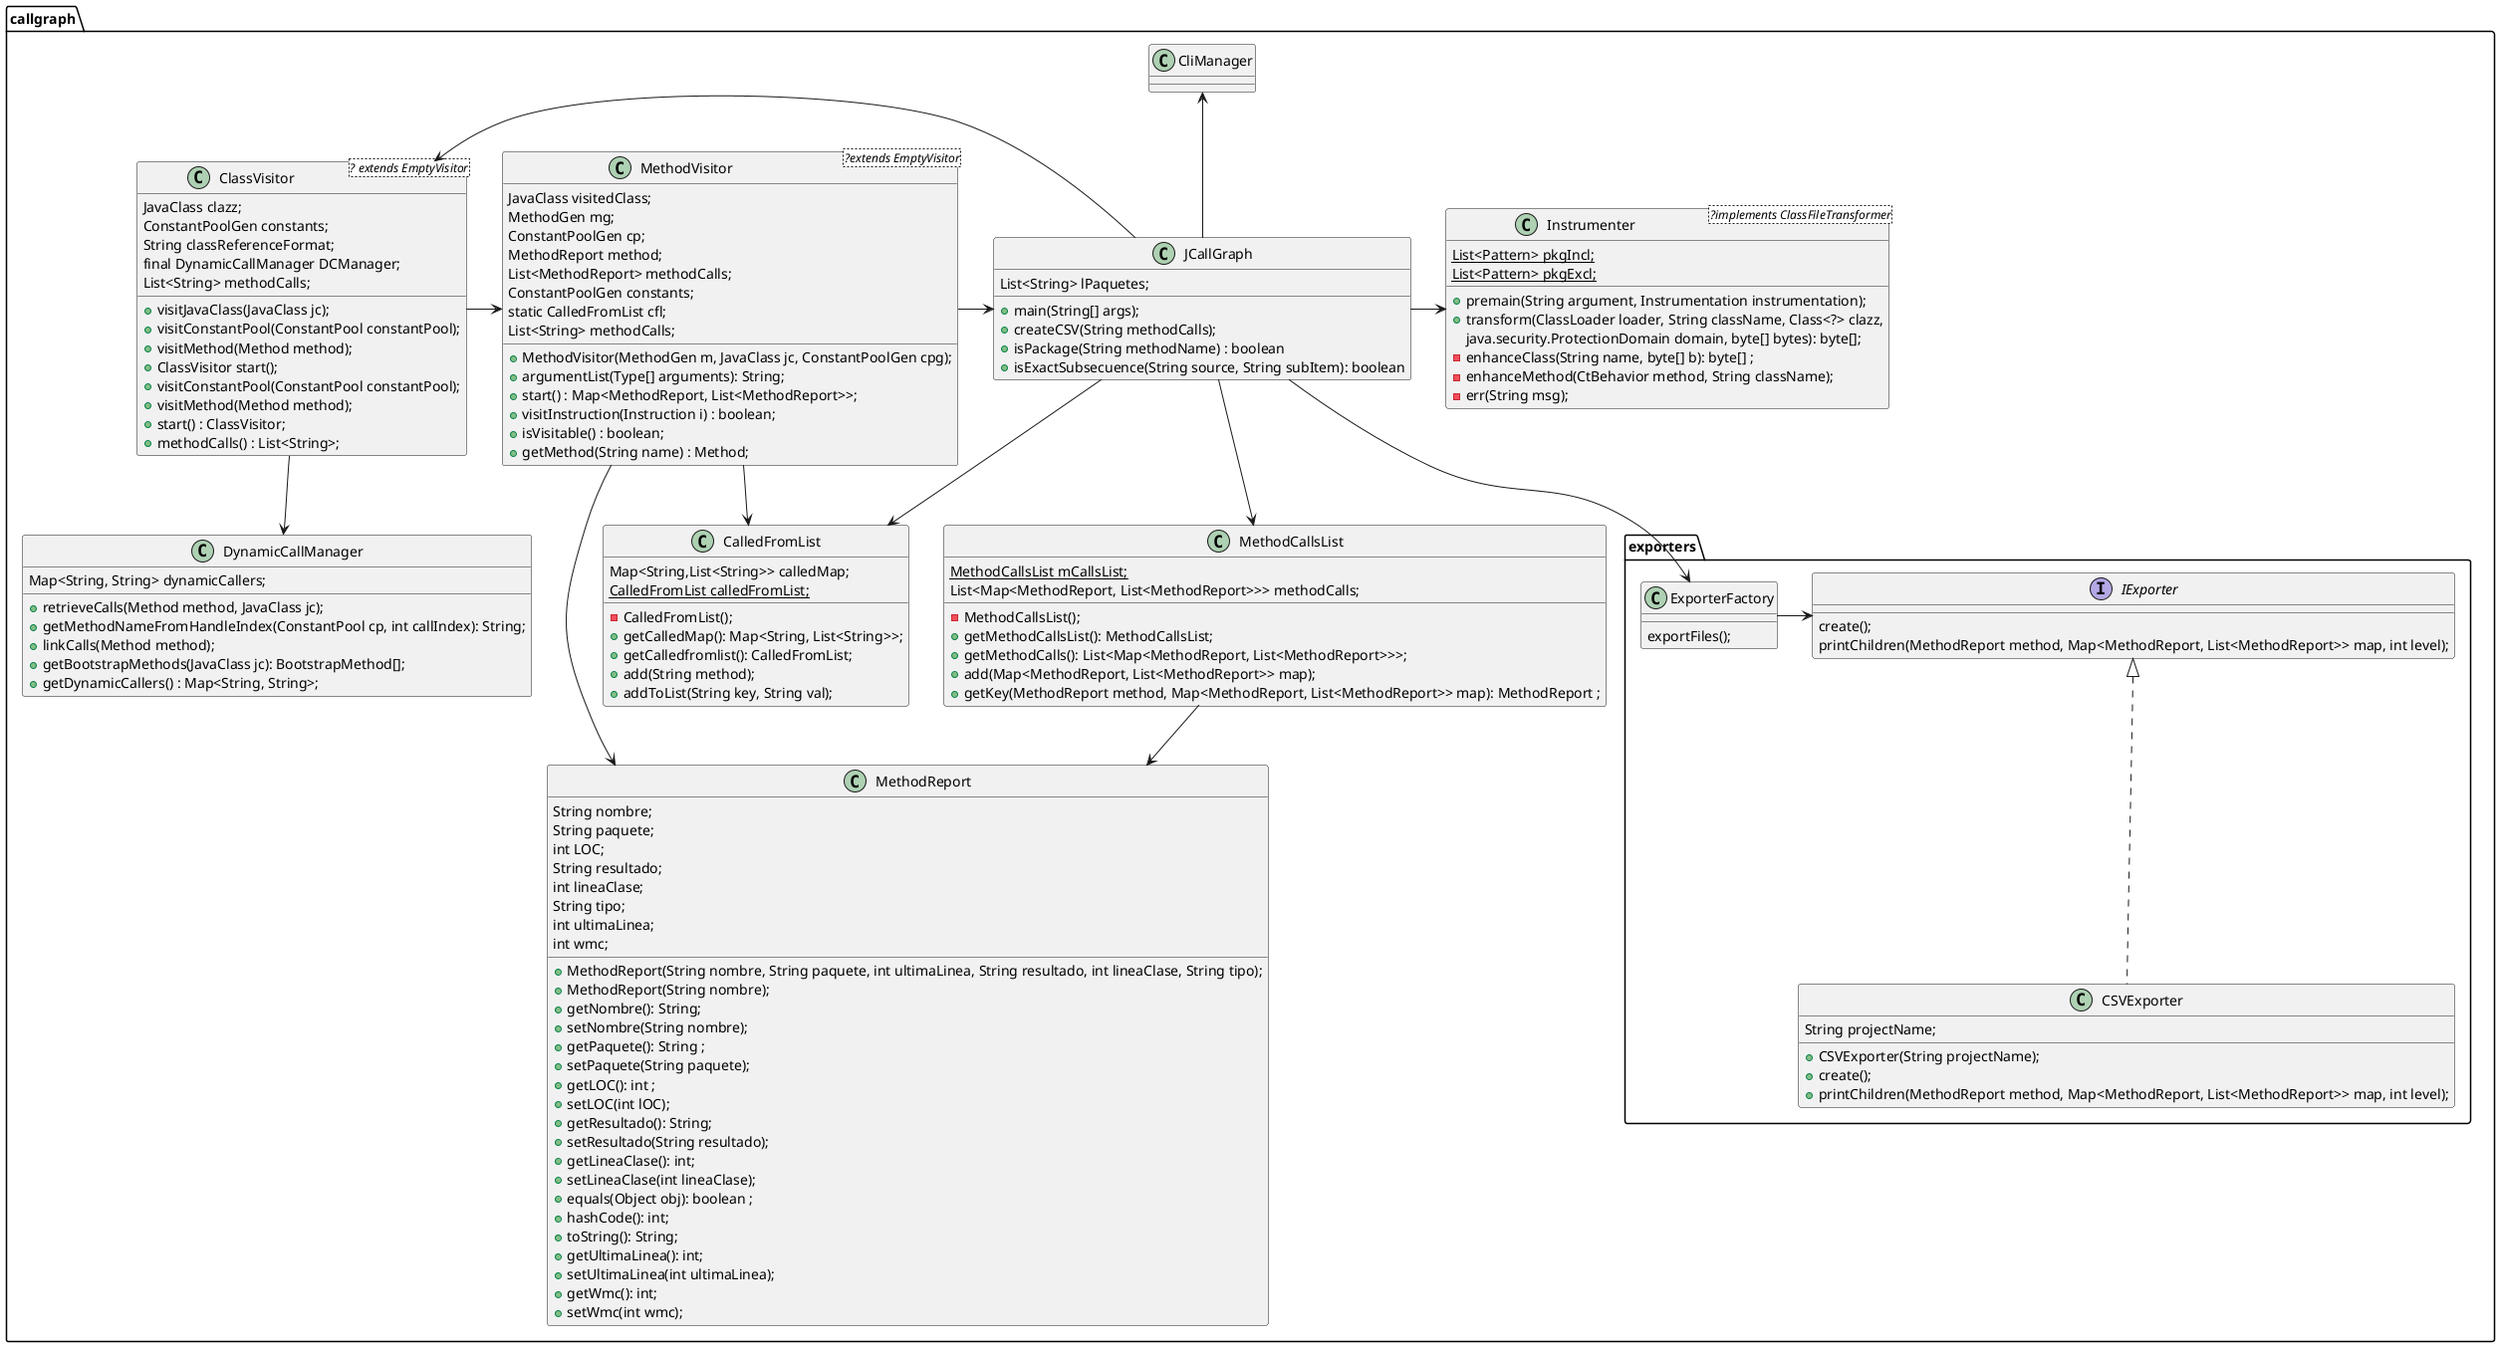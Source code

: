 @startuml components


package callgraph {

    class CalledFromList {
        Map<String,List<String>> calledMap;
        {static} CalledFromList calledFromList;
        -CalledFromList();
        +getCalledMap(): Map<String, List<String>>;
        +getCalledfromlist(): CalledFromList;
        +add(String method);
        +addToList(String key, String val);
    }

    class ClassVisitor <? extends EmptyVisitor> {
        JavaClass clazz;
        ConstantPoolGen constants;
        String classReferenceFormat;
        final DynamicCallManager DCManager;
        List<String> methodCalls;
        +visitJavaClass(JavaClass jc);
        +visitConstantPool(ConstantPool constantPool); 
        +visitMethod(Method method);
        +ClassVisitor start();
        +visitConstantPool(ConstantPool constantPool);
        +visitMethod(Method method);
        +start() : ClassVisitor;
        +methodCalls() : List<String>;
    }

    class CliManager {

    }

    class DynamicCallManager {
        Map<String, String> dynamicCallers;
        +retrieveCalls(Method method, JavaClass jc);
        +getMethodNameFromHandleIndex(ConstantPool cp, int callIndex): String;
        +linkCalls(Method method);
        +getBootstrapMethods(JavaClass jc): BootstrapMethod[];
        +getDynamicCallers() : Map<String, String>;
    }

    class Instrumenter <?implements ClassFileTransformer> {
        {static} List<Pattern> pkgIncl;
        {static} List<Pattern> pkgExcl;
        +premain(String argument, Instrumentation instrumentation);
        +transform(ClassLoader loader, String className, Class<?> clazz,
                java.security.ProtectionDomain domain, byte[] bytes): byte[];
        -enhanceClass(String name, byte[] b): byte[] ;
        -enhanceMethod(CtBehavior method, String className);
        -err(String msg);
    }

    class JCallGraph {
        List<String> lPaquetes;
        +main(String[] args);
        +createCSV(String methodCalls);
        +isPackage(String methodName) : boolean
        +isExactSubsecuence(String source, String subItem): boolean
    }

    class MethodCallsList {
        {static} MethodCallsList mCallsList;
        List<Map<MethodReport, List<MethodReport>>> methodCalls;
        -MethodCallsList();
        +getMethodCallsList(): MethodCallsList;
        +getMethodCalls(): List<Map<MethodReport, List<MethodReport>>>;
        +add(Map<MethodReport, List<MethodReport>> map);
        +getKey(MethodReport method, Map<MethodReport, List<MethodReport>> map): MethodReport ;
    }

    class MethodReport {
        String nombre;
        String paquete;
        int LOC;
        String resultado;
        int lineaClase;
        String tipo;
        int ultimaLinea;
        int wmc;
        +MethodReport(String nombre, String paquete, int ultimaLinea, String resultado, int lineaClase, String tipo);
        +MethodReport(String nombre);
        +getNombre(): String;
        +setNombre(String nombre);
        +getPaquete(): String ;
        +setPaquete(String paquete);
        +getLOC(): int ;
        +setLOC(int lOC);
        +getResultado(): String;
        +setResultado(String resultado);
        +getLineaClase(): int;
        +setLineaClase(int lineaClase);
        +equals(Object obj): boolean ;
        +hashCode(): int;
        +toString(): String;
        +getUltimaLinea(): int;
        +setUltimaLinea(int ultimaLinea);
        +getWmc(): int;
        +setWmc(int wmc);
    }

    class MethodVisitor <?extends EmptyVisitor> {
        JavaClass visitedClass;
        MethodGen mg; 
        ConstantPoolGen cp;
        MethodReport method;
        List<MethodReport> methodCalls;
        ConstantPoolGen constants;
        static CalledFromList cfl;
        List<String> methodCalls;
        +MethodVisitor(MethodGen m, JavaClass jc, ConstantPoolGen cpg);
        +argumentList(Type[] arguments): String;
        +start() : Map<MethodReport, List<MethodReport>>;
        +visitInstruction(Instruction i) : boolean;
        +isVisitable() : boolean;
        +getMethod(String name) : Method;
    }
    package exporters {
        interface IExporter {
            create();
            printChildren(MethodReport method, Map<MethodReport, List<MethodReport>> map, int level);
        }

        class CSVExporter implements IExporter {
            String projectName;
            +CSVExporter(String projectName);
            +create();
            +printChildren(MethodReport method, Map<MethodReport, List<MethodReport>> map, int level);
        }

        class ExporterFactory {
            exportFiles();
        }
    }
}

' package com.github.mauricioaniche.ck {
'     ' package util {}
'     ' package metric {}

'     ' class CK {}
'     ' class CKClassResult {}
'     ' class CKMethodResult {}
'     ' class CKNotifier {}
'     ' class CKVisitor {}
'     ' class MetricsExecutor {}
'     ' class ResultWriter {}
'     ' class ResultWriter {}
'      class Runner {}
' }

' package org.apache.bcel <<Node>>{
'     ' class JavaClass {}
'     ' class ConstantPoolGen {}
'     ' class MethodGen {}
'     ' class ConstantPool {}
' }


/' JCG '/
' callgraph -up-> org.apache.bcel

ClassVisitor -down-> DynamicCallManager
ClassVisitor -> MethodVisitor

JCallGraph -left-> ClassVisitor
JCallGraph -down-> MethodCallsList
JCallGraph -down-> CalledFromList
JCallGraph -right-> Instrumenter
' JCallGraph -down-> Runner
JCallGraph -down-> ExporterFactory
JCallGraph -up-> CliManager

MethodCallsList -down-> MethodReport

MethodVisitor -> CalledFromList
MethodVisitor -> JCallGraph
MethodVisitor -> MethodReport

ExporterFactory -> IExporter

/' CK '/
' CKNotifier -[hidden]> CKClassResult
' CK -[hidden]>  MetricsExecutor
' CK -[hidden]> ResultWriter

' JCallGraph -right-> ClassVisitor
' ClassVisitor -down-> JavaClass
' ClassVisitor -down-> ConstantPoolGen
' ClassVisitor -down-> DynamicCallManager
@enduml


